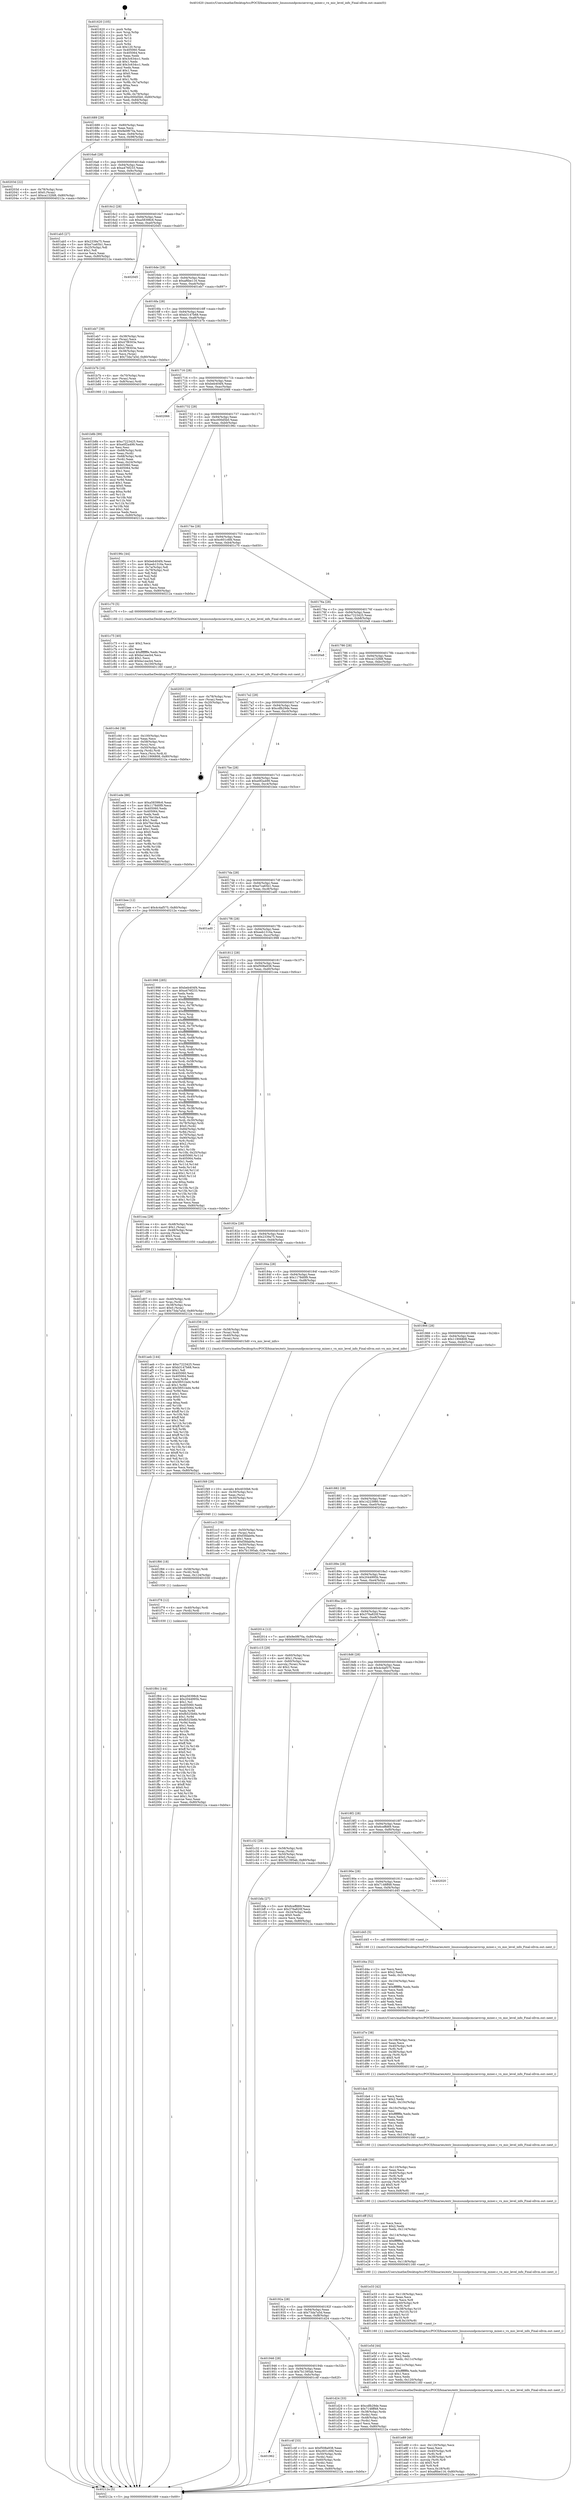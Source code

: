digraph "0x401620" {
  label = "0x401620 (/mnt/c/Users/mathe/Desktop/tcc/POCII/binaries/extr_linuxsoundpcmciavxvxp_mixer.c_vx_mic_level_info_Final-ollvm.out::main(0))"
  labelloc = "t"
  node[shape=record]

  Entry [label="",width=0.3,height=0.3,shape=circle,fillcolor=black,style=filled]
  "0x401689" [label="{
     0x401689 [29]\l
     | [instrs]\l
     &nbsp;&nbsp;0x401689 \<+3\>: mov -0x80(%rbp),%eax\l
     &nbsp;&nbsp;0x40168c \<+2\>: mov %eax,%ecx\l
     &nbsp;&nbsp;0x40168e \<+6\>: sub $0x9e0f670a,%ecx\l
     &nbsp;&nbsp;0x401694 \<+6\>: mov %eax,-0x94(%rbp)\l
     &nbsp;&nbsp;0x40169a \<+6\>: mov %ecx,-0x98(%rbp)\l
     &nbsp;&nbsp;0x4016a0 \<+6\>: je 000000000040203d \<main+0xa1d\>\l
  }"]
  "0x40203d" [label="{
     0x40203d [22]\l
     | [instrs]\l
     &nbsp;&nbsp;0x40203d \<+4\>: mov -0x78(%rbp),%rax\l
     &nbsp;&nbsp;0x402041 \<+6\>: movl $0x0,(%rax)\l
     &nbsp;&nbsp;0x402047 \<+7\>: movl $0xca132fd8,-0x80(%rbp)\l
     &nbsp;&nbsp;0x40204e \<+5\>: jmp 000000000040212a \<main+0xb0a\>\l
  }"]
  "0x4016a6" [label="{
     0x4016a6 [28]\l
     | [instrs]\l
     &nbsp;&nbsp;0x4016a6 \<+5\>: jmp 00000000004016ab \<main+0x8b\>\l
     &nbsp;&nbsp;0x4016ab \<+6\>: mov -0x94(%rbp),%eax\l
     &nbsp;&nbsp;0x4016b1 \<+5\>: sub $0xa476f233,%eax\l
     &nbsp;&nbsp;0x4016b6 \<+6\>: mov %eax,-0x9c(%rbp)\l
     &nbsp;&nbsp;0x4016bc \<+6\>: je 0000000000401ab5 \<main+0x495\>\l
  }"]
  Exit [label="",width=0.3,height=0.3,shape=circle,fillcolor=black,style=filled,peripheries=2]
  "0x401ab5" [label="{
     0x401ab5 [27]\l
     | [instrs]\l
     &nbsp;&nbsp;0x401ab5 \<+5\>: mov $0x2339a75,%eax\l
     &nbsp;&nbsp;0x401aba \<+5\>: mov $0xe7ca65b1,%ecx\l
     &nbsp;&nbsp;0x401abf \<+3\>: mov -0x25(%rbp),%dl\l
     &nbsp;&nbsp;0x401ac2 \<+3\>: test $0x1,%dl\l
     &nbsp;&nbsp;0x401ac5 \<+3\>: cmovne %ecx,%eax\l
     &nbsp;&nbsp;0x401ac8 \<+3\>: mov %eax,-0x80(%rbp)\l
     &nbsp;&nbsp;0x401acb \<+5\>: jmp 000000000040212a \<main+0xb0a\>\l
  }"]
  "0x4016c2" [label="{
     0x4016c2 [28]\l
     | [instrs]\l
     &nbsp;&nbsp;0x4016c2 \<+5\>: jmp 00000000004016c7 \<main+0xa7\>\l
     &nbsp;&nbsp;0x4016c7 \<+6\>: mov -0x94(%rbp),%eax\l
     &nbsp;&nbsp;0x4016cd \<+5\>: sub $0xa58398c6,%eax\l
     &nbsp;&nbsp;0x4016d2 \<+6\>: mov %eax,-0xa0(%rbp)\l
     &nbsp;&nbsp;0x4016d8 \<+6\>: je 00000000004020d5 \<main+0xab5\>\l
  }"]
  "0x401f84" [label="{
     0x401f84 [144]\l
     | [instrs]\l
     &nbsp;&nbsp;0x401f84 \<+5\>: mov $0xa58398c6,%eax\l
     &nbsp;&nbsp;0x401f89 \<+5\>: mov $0x2044995b,%esi\l
     &nbsp;&nbsp;0x401f8e \<+2\>: mov $0x1,%cl\l
     &nbsp;&nbsp;0x401f90 \<+7\>: mov 0x405060,%edx\l
     &nbsp;&nbsp;0x401f97 \<+8\>: mov 0x405064,%r8d\l
     &nbsp;&nbsp;0x401f9f \<+3\>: mov %edx,%r9d\l
     &nbsp;&nbsp;0x401fa2 \<+7\>: add $0xfb525b6b,%r9d\l
     &nbsp;&nbsp;0x401fa9 \<+4\>: sub $0x1,%r9d\l
     &nbsp;&nbsp;0x401fad \<+7\>: sub $0xfb525b6b,%r9d\l
     &nbsp;&nbsp;0x401fb4 \<+4\>: imul %r9d,%edx\l
     &nbsp;&nbsp;0x401fb8 \<+3\>: and $0x1,%edx\l
     &nbsp;&nbsp;0x401fbb \<+3\>: cmp $0x0,%edx\l
     &nbsp;&nbsp;0x401fbe \<+4\>: sete %r10b\l
     &nbsp;&nbsp;0x401fc2 \<+4\>: cmp $0xa,%r8d\l
     &nbsp;&nbsp;0x401fc6 \<+4\>: setl %r11b\l
     &nbsp;&nbsp;0x401fca \<+3\>: mov %r10b,%bl\l
     &nbsp;&nbsp;0x401fcd \<+3\>: xor $0xff,%bl\l
     &nbsp;&nbsp;0x401fd0 \<+3\>: mov %r11b,%r14b\l
     &nbsp;&nbsp;0x401fd3 \<+4\>: xor $0xff,%r14b\l
     &nbsp;&nbsp;0x401fd7 \<+3\>: xor $0x0,%cl\l
     &nbsp;&nbsp;0x401fda \<+3\>: mov %bl,%r15b\l
     &nbsp;&nbsp;0x401fdd \<+4\>: and $0x0,%r15b\l
     &nbsp;&nbsp;0x401fe1 \<+3\>: and %cl,%r10b\l
     &nbsp;&nbsp;0x401fe4 \<+3\>: mov %r14b,%r12b\l
     &nbsp;&nbsp;0x401fe7 \<+4\>: and $0x0,%r12b\l
     &nbsp;&nbsp;0x401feb \<+3\>: and %cl,%r11b\l
     &nbsp;&nbsp;0x401fee \<+3\>: or %r10b,%r15b\l
     &nbsp;&nbsp;0x401ff1 \<+3\>: or %r11b,%r12b\l
     &nbsp;&nbsp;0x401ff4 \<+3\>: xor %r12b,%r15b\l
     &nbsp;&nbsp;0x401ff7 \<+3\>: or %r14b,%bl\l
     &nbsp;&nbsp;0x401ffa \<+3\>: xor $0xff,%bl\l
     &nbsp;&nbsp;0x401ffd \<+3\>: or $0x0,%cl\l
     &nbsp;&nbsp;0x402000 \<+2\>: and %cl,%bl\l
     &nbsp;&nbsp;0x402002 \<+3\>: or %bl,%r15b\l
     &nbsp;&nbsp;0x402005 \<+4\>: test $0x1,%r15b\l
     &nbsp;&nbsp;0x402009 \<+3\>: cmovne %esi,%eax\l
     &nbsp;&nbsp;0x40200c \<+3\>: mov %eax,-0x80(%rbp)\l
     &nbsp;&nbsp;0x40200f \<+5\>: jmp 000000000040212a \<main+0xb0a\>\l
  }"]
  "0x4020d5" [label="{
     0x4020d5\l
  }", style=dashed]
  "0x4016de" [label="{
     0x4016de [28]\l
     | [instrs]\l
     &nbsp;&nbsp;0x4016de \<+5\>: jmp 00000000004016e3 \<main+0xc3\>\l
     &nbsp;&nbsp;0x4016e3 \<+6\>: mov -0x94(%rbp),%eax\l
     &nbsp;&nbsp;0x4016e9 \<+5\>: sub $0xaf6be116,%eax\l
     &nbsp;&nbsp;0x4016ee \<+6\>: mov %eax,-0xa4(%rbp)\l
     &nbsp;&nbsp;0x4016f4 \<+6\>: je 0000000000401eb7 \<main+0x897\>\l
  }"]
  "0x401f78" [label="{
     0x401f78 [12]\l
     | [instrs]\l
     &nbsp;&nbsp;0x401f78 \<+4\>: mov -0x40(%rbp),%rdi\l
     &nbsp;&nbsp;0x401f7c \<+3\>: mov (%rdi),%rdi\l
     &nbsp;&nbsp;0x401f7f \<+5\>: call 0000000000401030 \<free@plt\>\l
     | [calls]\l
     &nbsp;&nbsp;0x401030 \{1\} (unknown)\l
  }"]
  "0x401eb7" [label="{
     0x401eb7 [39]\l
     | [instrs]\l
     &nbsp;&nbsp;0x401eb7 \<+4\>: mov -0x38(%rbp),%rax\l
     &nbsp;&nbsp;0x401ebb \<+2\>: mov (%rax),%ecx\l
     &nbsp;&nbsp;0x401ebd \<+6\>: sub $0x47f8303e,%ecx\l
     &nbsp;&nbsp;0x401ec3 \<+3\>: add $0x1,%ecx\l
     &nbsp;&nbsp;0x401ec6 \<+6\>: add $0x47f8303e,%ecx\l
     &nbsp;&nbsp;0x401ecc \<+4\>: mov -0x38(%rbp),%rax\l
     &nbsp;&nbsp;0x401ed0 \<+2\>: mov %ecx,(%rax)\l
     &nbsp;&nbsp;0x401ed2 \<+7\>: movl $0x73da7a5d,-0x80(%rbp)\l
     &nbsp;&nbsp;0x401ed9 \<+5\>: jmp 000000000040212a \<main+0xb0a\>\l
  }"]
  "0x4016fa" [label="{
     0x4016fa [28]\l
     | [instrs]\l
     &nbsp;&nbsp;0x4016fa \<+5\>: jmp 00000000004016ff \<main+0xdf\>\l
     &nbsp;&nbsp;0x4016ff \<+6\>: mov -0x94(%rbp),%eax\l
     &nbsp;&nbsp;0x401705 \<+5\>: sub $0xb3147b68,%eax\l
     &nbsp;&nbsp;0x40170a \<+6\>: mov %eax,-0xa8(%rbp)\l
     &nbsp;&nbsp;0x401710 \<+6\>: je 0000000000401b7b \<main+0x55b\>\l
  }"]
  "0x401f66" [label="{
     0x401f66 [18]\l
     | [instrs]\l
     &nbsp;&nbsp;0x401f66 \<+4\>: mov -0x58(%rbp),%rdi\l
     &nbsp;&nbsp;0x401f6a \<+3\>: mov (%rdi),%rdi\l
     &nbsp;&nbsp;0x401f6d \<+6\>: mov %eax,-0x124(%rbp)\l
     &nbsp;&nbsp;0x401f73 \<+5\>: call 0000000000401030 \<free@plt\>\l
     | [calls]\l
     &nbsp;&nbsp;0x401030 \{1\} (unknown)\l
  }"]
  "0x401b7b" [label="{
     0x401b7b [16]\l
     | [instrs]\l
     &nbsp;&nbsp;0x401b7b \<+4\>: mov -0x70(%rbp),%rax\l
     &nbsp;&nbsp;0x401b7f \<+3\>: mov (%rax),%rax\l
     &nbsp;&nbsp;0x401b82 \<+4\>: mov 0x8(%rax),%rdi\l
     &nbsp;&nbsp;0x401b86 \<+5\>: call 0000000000401060 \<atoi@plt\>\l
     | [calls]\l
     &nbsp;&nbsp;0x401060 \{1\} (unknown)\l
  }"]
  "0x401716" [label="{
     0x401716 [28]\l
     | [instrs]\l
     &nbsp;&nbsp;0x401716 \<+5\>: jmp 000000000040171b \<main+0xfb\>\l
     &nbsp;&nbsp;0x40171b \<+6\>: mov -0x94(%rbp),%eax\l
     &nbsp;&nbsp;0x401721 \<+5\>: sub $0xbeb404f4,%eax\l
     &nbsp;&nbsp;0x401726 \<+6\>: mov %eax,-0xac(%rbp)\l
     &nbsp;&nbsp;0x40172c \<+6\>: je 0000000000402066 \<main+0xa46\>\l
  }"]
  "0x401f49" [label="{
     0x401f49 [29]\l
     | [instrs]\l
     &nbsp;&nbsp;0x401f49 \<+10\>: movabs $0x4030b6,%rdi\l
     &nbsp;&nbsp;0x401f53 \<+4\>: mov -0x30(%rbp),%rsi\l
     &nbsp;&nbsp;0x401f57 \<+2\>: mov %eax,(%rsi)\l
     &nbsp;&nbsp;0x401f59 \<+4\>: mov -0x30(%rbp),%rsi\l
     &nbsp;&nbsp;0x401f5d \<+2\>: mov (%rsi),%esi\l
     &nbsp;&nbsp;0x401f5f \<+2\>: mov $0x0,%al\l
     &nbsp;&nbsp;0x401f61 \<+5\>: call 0000000000401040 \<printf@plt\>\l
     | [calls]\l
     &nbsp;&nbsp;0x401040 \{1\} (unknown)\l
  }"]
  "0x402066" [label="{
     0x402066\l
  }", style=dashed]
  "0x401732" [label="{
     0x401732 [28]\l
     | [instrs]\l
     &nbsp;&nbsp;0x401732 \<+5\>: jmp 0000000000401737 \<main+0x117\>\l
     &nbsp;&nbsp;0x401737 \<+6\>: mov -0x94(%rbp),%eax\l
     &nbsp;&nbsp;0x40173d \<+5\>: sub $0xc000d5b0,%eax\l
     &nbsp;&nbsp;0x401742 \<+6\>: mov %eax,-0xb0(%rbp)\l
     &nbsp;&nbsp;0x401748 \<+6\>: je 000000000040196c \<main+0x34c\>\l
  }"]
  "0x401e89" [label="{
     0x401e89 [46]\l
     | [instrs]\l
     &nbsp;&nbsp;0x401e89 \<+6\>: mov -0x120(%rbp),%ecx\l
     &nbsp;&nbsp;0x401e8f \<+3\>: imul %eax,%ecx\l
     &nbsp;&nbsp;0x401e92 \<+4\>: mov -0x40(%rbp),%r8\l
     &nbsp;&nbsp;0x401e96 \<+3\>: mov (%r8),%r8\l
     &nbsp;&nbsp;0x401e99 \<+4\>: mov -0x38(%rbp),%r9\l
     &nbsp;&nbsp;0x401e9d \<+3\>: movslq (%r9),%r9\l
     &nbsp;&nbsp;0x401ea0 \<+4\>: shl $0x5,%r9\l
     &nbsp;&nbsp;0x401ea4 \<+3\>: add %r9,%r8\l
     &nbsp;&nbsp;0x401ea7 \<+4\>: mov %ecx,0x18(%r8)\l
     &nbsp;&nbsp;0x401eab \<+7\>: movl $0xaf6be116,-0x80(%rbp)\l
     &nbsp;&nbsp;0x401eb2 \<+5\>: jmp 000000000040212a \<main+0xb0a\>\l
  }"]
  "0x40196c" [label="{
     0x40196c [44]\l
     | [instrs]\l
     &nbsp;&nbsp;0x40196c \<+5\>: mov $0xbeb404f4,%eax\l
     &nbsp;&nbsp;0x401971 \<+5\>: mov $0xeeb1316a,%ecx\l
     &nbsp;&nbsp;0x401976 \<+3\>: mov -0x7a(%rbp),%dl\l
     &nbsp;&nbsp;0x401979 \<+4\>: mov -0x79(%rbp),%sil\l
     &nbsp;&nbsp;0x40197d \<+3\>: mov %dl,%dil\l
     &nbsp;&nbsp;0x401980 \<+3\>: and %sil,%dil\l
     &nbsp;&nbsp;0x401983 \<+3\>: xor %sil,%dl\l
     &nbsp;&nbsp;0x401986 \<+3\>: or %dl,%dil\l
     &nbsp;&nbsp;0x401989 \<+4\>: test $0x1,%dil\l
     &nbsp;&nbsp;0x40198d \<+3\>: cmovne %ecx,%eax\l
     &nbsp;&nbsp;0x401990 \<+3\>: mov %eax,-0x80(%rbp)\l
     &nbsp;&nbsp;0x401993 \<+5\>: jmp 000000000040212a \<main+0xb0a\>\l
  }"]
  "0x40174e" [label="{
     0x40174e [28]\l
     | [instrs]\l
     &nbsp;&nbsp;0x40174e \<+5\>: jmp 0000000000401753 \<main+0x133\>\l
     &nbsp;&nbsp;0x401753 \<+6\>: mov -0x94(%rbp),%eax\l
     &nbsp;&nbsp;0x401759 \<+5\>: sub $0xc601c6fd,%eax\l
     &nbsp;&nbsp;0x40175e \<+6\>: mov %eax,-0xb4(%rbp)\l
     &nbsp;&nbsp;0x401764 \<+6\>: je 0000000000401c70 \<main+0x650\>\l
  }"]
  "0x40212a" [label="{
     0x40212a [5]\l
     | [instrs]\l
     &nbsp;&nbsp;0x40212a \<+5\>: jmp 0000000000401689 \<main+0x69\>\l
  }"]
  "0x401620" [label="{
     0x401620 [105]\l
     | [instrs]\l
     &nbsp;&nbsp;0x401620 \<+1\>: push %rbp\l
     &nbsp;&nbsp;0x401621 \<+3\>: mov %rsp,%rbp\l
     &nbsp;&nbsp;0x401624 \<+2\>: push %r15\l
     &nbsp;&nbsp;0x401626 \<+2\>: push %r14\l
     &nbsp;&nbsp;0x401628 \<+2\>: push %r12\l
     &nbsp;&nbsp;0x40162a \<+1\>: push %rbx\l
     &nbsp;&nbsp;0x40162b \<+7\>: sub $0x120,%rsp\l
     &nbsp;&nbsp;0x401632 \<+7\>: mov 0x405060,%eax\l
     &nbsp;&nbsp;0x401639 \<+7\>: mov 0x405064,%ecx\l
     &nbsp;&nbsp;0x401640 \<+2\>: mov %eax,%edx\l
     &nbsp;&nbsp;0x401642 \<+6\>: sub $0x3c634cc1,%edx\l
     &nbsp;&nbsp;0x401648 \<+3\>: sub $0x1,%edx\l
     &nbsp;&nbsp;0x40164b \<+6\>: add $0x3c634cc1,%edx\l
     &nbsp;&nbsp;0x401651 \<+3\>: imul %edx,%eax\l
     &nbsp;&nbsp;0x401654 \<+3\>: and $0x1,%eax\l
     &nbsp;&nbsp;0x401657 \<+3\>: cmp $0x0,%eax\l
     &nbsp;&nbsp;0x40165a \<+4\>: sete %r8b\l
     &nbsp;&nbsp;0x40165e \<+4\>: and $0x1,%r8b\l
     &nbsp;&nbsp;0x401662 \<+4\>: mov %r8b,-0x7a(%rbp)\l
     &nbsp;&nbsp;0x401666 \<+3\>: cmp $0xa,%ecx\l
     &nbsp;&nbsp;0x401669 \<+4\>: setl %r8b\l
     &nbsp;&nbsp;0x40166d \<+4\>: and $0x1,%r8b\l
     &nbsp;&nbsp;0x401671 \<+4\>: mov %r8b,-0x79(%rbp)\l
     &nbsp;&nbsp;0x401675 \<+7\>: movl $0xc000d5b0,-0x80(%rbp)\l
     &nbsp;&nbsp;0x40167c \<+6\>: mov %edi,-0x84(%rbp)\l
     &nbsp;&nbsp;0x401682 \<+7\>: mov %rsi,-0x90(%rbp)\l
  }"]
  "0x401e5d" [label="{
     0x401e5d [44]\l
     | [instrs]\l
     &nbsp;&nbsp;0x401e5d \<+2\>: xor %ecx,%ecx\l
     &nbsp;&nbsp;0x401e5f \<+5\>: mov $0x2,%edx\l
     &nbsp;&nbsp;0x401e64 \<+6\>: mov %edx,-0x11c(%rbp)\l
     &nbsp;&nbsp;0x401e6a \<+1\>: cltd\l
     &nbsp;&nbsp;0x401e6b \<+6\>: mov -0x11c(%rbp),%esi\l
     &nbsp;&nbsp;0x401e71 \<+2\>: idiv %esi\l
     &nbsp;&nbsp;0x401e73 \<+6\>: imul $0xfffffffe,%edx,%edx\l
     &nbsp;&nbsp;0x401e79 \<+3\>: sub $0x1,%ecx\l
     &nbsp;&nbsp;0x401e7c \<+2\>: sub %ecx,%edx\l
     &nbsp;&nbsp;0x401e7e \<+6\>: mov %edx,-0x120(%rbp)\l
     &nbsp;&nbsp;0x401e84 \<+5\>: call 0000000000401160 \<next_i\>\l
     | [calls]\l
     &nbsp;&nbsp;0x401160 \{1\} (/mnt/c/Users/mathe/Desktop/tcc/POCII/binaries/extr_linuxsoundpcmciavxvxp_mixer.c_vx_mic_level_info_Final-ollvm.out::next_i)\l
  }"]
  "0x401c70" [label="{
     0x401c70 [5]\l
     | [instrs]\l
     &nbsp;&nbsp;0x401c70 \<+5\>: call 0000000000401160 \<next_i\>\l
     | [calls]\l
     &nbsp;&nbsp;0x401160 \{1\} (/mnt/c/Users/mathe/Desktop/tcc/POCII/binaries/extr_linuxsoundpcmciavxvxp_mixer.c_vx_mic_level_info_Final-ollvm.out::next_i)\l
  }"]
  "0x40176a" [label="{
     0x40176a [28]\l
     | [instrs]\l
     &nbsp;&nbsp;0x40176a \<+5\>: jmp 000000000040176f \<main+0x14f\>\l
     &nbsp;&nbsp;0x40176f \<+6\>: mov -0x94(%rbp),%eax\l
     &nbsp;&nbsp;0x401775 \<+5\>: sub $0xc7223425,%eax\l
     &nbsp;&nbsp;0x40177a \<+6\>: mov %eax,-0xb8(%rbp)\l
     &nbsp;&nbsp;0x401780 \<+6\>: je 00000000004020a8 \<main+0xa88\>\l
  }"]
  "0x401e33" [label="{
     0x401e33 [42]\l
     | [instrs]\l
     &nbsp;&nbsp;0x401e33 \<+6\>: mov -0x118(%rbp),%ecx\l
     &nbsp;&nbsp;0x401e39 \<+3\>: imul %eax,%ecx\l
     &nbsp;&nbsp;0x401e3c \<+3\>: movslq %ecx,%r8\l
     &nbsp;&nbsp;0x401e3f \<+4\>: mov -0x40(%rbp),%r9\l
     &nbsp;&nbsp;0x401e43 \<+3\>: mov (%r9),%r9\l
     &nbsp;&nbsp;0x401e46 \<+4\>: mov -0x38(%rbp),%r10\l
     &nbsp;&nbsp;0x401e4a \<+3\>: movslq (%r10),%r10\l
     &nbsp;&nbsp;0x401e4d \<+4\>: shl $0x5,%r10\l
     &nbsp;&nbsp;0x401e51 \<+3\>: add %r10,%r9\l
     &nbsp;&nbsp;0x401e54 \<+4\>: mov %r8,0x10(%r9)\l
     &nbsp;&nbsp;0x401e58 \<+5\>: call 0000000000401160 \<next_i\>\l
     | [calls]\l
     &nbsp;&nbsp;0x401160 \{1\} (/mnt/c/Users/mathe/Desktop/tcc/POCII/binaries/extr_linuxsoundpcmciavxvxp_mixer.c_vx_mic_level_info_Final-ollvm.out::next_i)\l
  }"]
  "0x4020a8" [label="{
     0x4020a8\l
  }", style=dashed]
  "0x401786" [label="{
     0x401786 [28]\l
     | [instrs]\l
     &nbsp;&nbsp;0x401786 \<+5\>: jmp 000000000040178b \<main+0x16b\>\l
     &nbsp;&nbsp;0x40178b \<+6\>: mov -0x94(%rbp),%eax\l
     &nbsp;&nbsp;0x401791 \<+5\>: sub $0xca132fd8,%eax\l
     &nbsp;&nbsp;0x401796 \<+6\>: mov %eax,-0xbc(%rbp)\l
     &nbsp;&nbsp;0x40179c \<+6\>: je 0000000000402053 \<main+0xa33\>\l
  }"]
  "0x401dff" [label="{
     0x401dff [52]\l
     | [instrs]\l
     &nbsp;&nbsp;0x401dff \<+2\>: xor %ecx,%ecx\l
     &nbsp;&nbsp;0x401e01 \<+5\>: mov $0x2,%edx\l
     &nbsp;&nbsp;0x401e06 \<+6\>: mov %edx,-0x114(%rbp)\l
     &nbsp;&nbsp;0x401e0c \<+1\>: cltd\l
     &nbsp;&nbsp;0x401e0d \<+6\>: mov -0x114(%rbp),%esi\l
     &nbsp;&nbsp;0x401e13 \<+2\>: idiv %esi\l
     &nbsp;&nbsp;0x401e15 \<+6\>: imul $0xfffffffe,%edx,%edx\l
     &nbsp;&nbsp;0x401e1b \<+2\>: mov %ecx,%edi\l
     &nbsp;&nbsp;0x401e1d \<+2\>: sub %edx,%edi\l
     &nbsp;&nbsp;0x401e1f \<+2\>: mov %ecx,%edx\l
     &nbsp;&nbsp;0x401e21 \<+3\>: sub $0x1,%edx\l
     &nbsp;&nbsp;0x401e24 \<+2\>: add %edx,%edi\l
     &nbsp;&nbsp;0x401e26 \<+2\>: sub %edi,%ecx\l
     &nbsp;&nbsp;0x401e28 \<+6\>: mov %ecx,-0x118(%rbp)\l
     &nbsp;&nbsp;0x401e2e \<+5\>: call 0000000000401160 \<next_i\>\l
     | [calls]\l
     &nbsp;&nbsp;0x401160 \{1\} (/mnt/c/Users/mathe/Desktop/tcc/POCII/binaries/extr_linuxsoundpcmciavxvxp_mixer.c_vx_mic_level_info_Final-ollvm.out::next_i)\l
  }"]
  "0x402053" [label="{
     0x402053 [19]\l
     | [instrs]\l
     &nbsp;&nbsp;0x402053 \<+4\>: mov -0x78(%rbp),%rax\l
     &nbsp;&nbsp;0x402057 \<+2\>: mov (%rax),%eax\l
     &nbsp;&nbsp;0x402059 \<+4\>: lea -0x20(%rbp),%rsp\l
     &nbsp;&nbsp;0x40205d \<+1\>: pop %rbx\l
     &nbsp;&nbsp;0x40205e \<+2\>: pop %r12\l
     &nbsp;&nbsp;0x402060 \<+2\>: pop %r14\l
     &nbsp;&nbsp;0x402062 \<+2\>: pop %r15\l
     &nbsp;&nbsp;0x402064 \<+1\>: pop %rbp\l
     &nbsp;&nbsp;0x402065 \<+1\>: ret\l
  }"]
  "0x4017a2" [label="{
     0x4017a2 [28]\l
     | [instrs]\l
     &nbsp;&nbsp;0x4017a2 \<+5\>: jmp 00000000004017a7 \<main+0x187\>\l
     &nbsp;&nbsp;0x4017a7 \<+6\>: mov -0x94(%rbp),%eax\l
     &nbsp;&nbsp;0x4017ad \<+5\>: sub $0xcdfb29de,%eax\l
     &nbsp;&nbsp;0x4017b2 \<+6\>: mov %eax,-0xc0(%rbp)\l
     &nbsp;&nbsp;0x4017b8 \<+6\>: je 0000000000401ede \<main+0x8be\>\l
  }"]
  "0x401dd8" [label="{
     0x401dd8 [39]\l
     | [instrs]\l
     &nbsp;&nbsp;0x401dd8 \<+6\>: mov -0x110(%rbp),%ecx\l
     &nbsp;&nbsp;0x401dde \<+3\>: imul %eax,%ecx\l
     &nbsp;&nbsp;0x401de1 \<+4\>: mov -0x40(%rbp),%r8\l
     &nbsp;&nbsp;0x401de5 \<+3\>: mov (%r8),%r8\l
     &nbsp;&nbsp;0x401de8 \<+4\>: mov -0x38(%rbp),%r9\l
     &nbsp;&nbsp;0x401dec \<+3\>: movslq (%r9),%r9\l
     &nbsp;&nbsp;0x401def \<+4\>: shl $0x5,%r9\l
     &nbsp;&nbsp;0x401df3 \<+3\>: add %r9,%r8\l
     &nbsp;&nbsp;0x401df6 \<+4\>: mov %ecx,0x8(%r8)\l
     &nbsp;&nbsp;0x401dfa \<+5\>: call 0000000000401160 \<next_i\>\l
     | [calls]\l
     &nbsp;&nbsp;0x401160 \{1\} (/mnt/c/Users/mathe/Desktop/tcc/POCII/binaries/extr_linuxsoundpcmciavxvxp_mixer.c_vx_mic_level_info_Final-ollvm.out::next_i)\l
  }"]
  "0x401ede" [label="{
     0x401ede [88]\l
     | [instrs]\l
     &nbsp;&nbsp;0x401ede \<+5\>: mov $0xa58398c6,%eax\l
     &nbsp;&nbsp;0x401ee3 \<+5\>: mov $0x1178d0f9,%ecx\l
     &nbsp;&nbsp;0x401ee8 \<+7\>: mov 0x405060,%edx\l
     &nbsp;&nbsp;0x401eef \<+7\>: mov 0x405064,%esi\l
     &nbsp;&nbsp;0x401ef6 \<+2\>: mov %edx,%edi\l
     &nbsp;&nbsp;0x401ef8 \<+6\>: add $0x76e18a4,%edi\l
     &nbsp;&nbsp;0x401efe \<+3\>: sub $0x1,%edi\l
     &nbsp;&nbsp;0x401f01 \<+6\>: sub $0x76e18a4,%edi\l
     &nbsp;&nbsp;0x401f07 \<+3\>: imul %edi,%edx\l
     &nbsp;&nbsp;0x401f0a \<+3\>: and $0x1,%edx\l
     &nbsp;&nbsp;0x401f0d \<+3\>: cmp $0x0,%edx\l
     &nbsp;&nbsp;0x401f10 \<+4\>: sete %r8b\l
     &nbsp;&nbsp;0x401f14 \<+3\>: cmp $0xa,%esi\l
     &nbsp;&nbsp;0x401f17 \<+4\>: setl %r9b\l
     &nbsp;&nbsp;0x401f1b \<+3\>: mov %r8b,%r10b\l
     &nbsp;&nbsp;0x401f1e \<+3\>: and %r9b,%r10b\l
     &nbsp;&nbsp;0x401f21 \<+3\>: xor %r9b,%r8b\l
     &nbsp;&nbsp;0x401f24 \<+3\>: or %r8b,%r10b\l
     &nbsp;&nbsp;0x401f27 \<+4\>: test $0x1,%r10b\l
     &nbsp;&nbsp;0x401f2b \<+3\>: cmovne %ecx,%eax\l
     &nbsp;&nbsp;0x401f2e \<+3\>: mov %eax,-0x80(%rbp)\l
     &nbsp;&nbsp;0x401f31 \<+5\>: jmp 000000000040212a \<main+0xb0a\>\l
  }"]
  "0x4017be" [label="{
     0x4017be [28]\l
     | [instrs]\l
     &nbsp;&nbsp;0x4017be \<+5\>: jmp 00000000004017c3 \<main+0x1a3\>\l
     &nbsp;&nbsp;0x4017c3 \<+6\>: mov -0x94(%rbp),%eax\l
     &nbsp;&nbsp;0x4017c9 \<+5\>: sub $0xe0f2a499,%eax\l
     &nbsp;&nbsp;0x4017ce \<+6\>: mov %eax,-0xc4(%rbp)\l
     &nbsp;&nbsp;0x4017d4 \<+6\>: je 0000000000401bee \<main+0x5ce\>\l
  }"]
  "0x401da4" [label="{
     0x401da4 [52]\l
     | [instrs]\l
     &nbsp;&nbsp;0x401da4 \<+2\>: xor %ecx,%ecx\l
     &nbsp;&nbsp;0x401da6 \<+5\>: mov $0x2,%edx\l
     &nbsp;&nbsp;0x401dab \<+6\>: mov %edx,-0x10c(%rbp)\l
     &nbsp;&nbsp;0x401db1 \<+1\>: cltd\l
     &nbsp;&nbsp;0x401db2 \<+6\>: mov -0x10c(%rbp),%esi\l
     &nbsp;&nbsp;0x401db8 \<+2\>: idiv %esi\l
     &nbsp;&nbsp;0x401dba \<+6\>: imul $0xfffffffe,%edx,%edx\l
     &nbsp;&nbsp;0x401dc0 \<+2\>: mov %ecx,%edi\l
     &nbsp;&nbsp;0x401dc2 \<+2\>: sub %edx,%edi\l
     &nbsp;&nbsp;0x401dc4 \<+2\>: mov %ecx,%edx\l
     &nbsp;&nbsp;0x401dc6 \<+3\>: sub $0x1,%edx\l
     &nbsp;&nbsp;0x401dc9 \<+2\>: add %edx,%edi\l
     &nbsp;&nbsp;0x401dcb \<+2\>: sub %edi,%ecx\l
     &nbsp;&nbsp;0x401dcd \<+6\>: mov %ecx,-0x110(%rbp)\l
     &nbsp;&nbsp;0x401dd3 \<+5\>: call 0000000000401160 \<next_i\>\l
     | [calls]\l
     &nbsp;&nbsp;0x401160 \{1\} (/mnt/c/Users/mathe/Desktop/tcc/POCII/binaries/extr_linuxsoundpcmciavxvxp_mixer.c_vx_mic_level_info_Final-ollvm.out::next_i)\l
  }"]
  "0x401bee" [label="{
     0x401bee [12]\l
     | [instrs]\l
     &nbsp;&nbsp;0x401bee \<+7\>: movl $0x4c4af575,-0x80(%rbp)\l
     &nbsp;&nbsp;0x401bf5 \<+5\>: jmp 000000000040212a \<main+0xb0a\>\l
  }"]
  "0x4017da" [label="{
     0x4017da [28]\l
     | [instrs]\l
     &nbsp;&nbsp;0x4017da \<+5\>: jmp 00000000004017df \<main+0x1bf\>\l
     &nbsp;&nbsp;0x4017df \<+6\>: mov -0x94(%rbp),%eax\l
     &nbsp;&nbsp;0x4017e5 \<+5\>: sub $0xe7ca65b1,%eax\l
     &nbsp;&nbsp;0x4017ea \<+6\>: mov %eax,-0xc8(%rbp)\l
     &nbsp;&nbsp;0x4017f0 \<+6\>: je 0000000000401ad0 \<main+0x4b0\>\l
  }"]
  "0x401d7e" [label="{
     0x401d7e [38]\l
     | [instrs]\l
     &nbsp;&nbsp;0x401d7e \<+6\>: mov -0x108(%rbp),%ecx\l
     &nbsp;&nbsp;0x401d84 \<+3\>: imul %eax,%ecx\l
     &nbsp;&nbsp;0x401d87 \<+4\>: mov -0x40(%rbp),%r8\l
     &nbsp;&nbsp;0x401d8b \<+3\>: mov (%r8),%r8\l
     &nbsp;&nbsp;0x401d8e \<+4\>: mov -0x38(%rbp),%r9\l
     &nbsp;&nbsp;0x401d92 \<+3\>: movslq (%r9),%r9\l
     &nbsp;&nbsp;0x401d95 \<+4\>: shl $0x5,%r9\l
     &nbsp;&nbsp;0x401d99 \<+3\>: add %r9,%r8\l
     &nbsp;&nbsp;0x401d9c \<+3\>: mov %ecx,(%r8)\l
     &nbsp;&nbsp;0x401d9f \<+5\>: call 0000000000401160 \<next_i\>\l
     | [calls]\l
     &nbsp;&nbsp;0x401160 \{1\} (/mnt/c/Users/mathe/Desktop/tcc/POCII/binaries/extr_linuxsoundpcmciavxvxp_mixer.c_vx_mic_level_info_Final-ollvm.out::next_i)\l
  }"]
  "0x401ad0" [label="{
     0x401ad0\l
  }", style=dashed]
  "0x4017f6" [label="{
     0x4017f6 [28]\l
     | [instrs]\l
     &nbsp;&nbsp;0x4017f6 \<+5\>: jmp 00000000004017fb \<main+0x1db\>\l
     &nbsp;&nbsp;0x4017fb \<+6\>: mov -0x94(%rbp),%eax\l
     &nbsp;&nbsp;0x401801 \<+5\>: sub $0xeeb1316a,%eax\l
     &nbsp;&nbsp;0x401806 \<+6\>: mov %eax,-0xcc(%rbp)\l
     &nbsp;&nbsp;0x40180c \<+6\>: je 0000000000401998 \<main+0x378\>\l
  }"]
  "0x401d4a" [label="{
     0x401d4a [52]\l
     | [instrs]\l
     &nbsp;&nbsp;0x401d4a \<+2\>: xor %ecx,%ecx\l
     &nbsp;&nbsp;0x401d4c \<+5\>: mov $0x2,%edx\l
     &nbsp;&nbsp;0x401d51 \<+6\>: mov %edx,-0x104(%rbp)\l
     &nbsp;&nbsp;0x401d57 \<+1\>: cltd\l
     &nbsp;&nbsp;0x401d58 \<+6\>: mov -0x104(%rbp),%esi\l
     &nbsp;&nbsp;0x401d5e \<+2\>: idiv %esi\l
     &nbsp;&nbsp;0x401d60 \<+6\>: imul $0xfffffffe,%edx,%edx\l
     &nbsp;&nbsp;0x401d66 \<+2\>: mov %ecx,%edi\l
     &nbsp;&nbsp;0x401d68 \<+2\>: sub %edx,%edi\l
     &nbsp;&nbsp;0x401d6a \<+2\>: mov %ecx,%edx\l
     &nbsp;&nbsp;0x401d6c \<+3\>: sub $0x1,%edx\l
     &nbsp;&nbsp;0x401d6f \<+2\>: add %edx,%edi\l
     &nbsp;&nbsp;0x401d71 \<+2\>: sub %edi,%ecx\l
     &nbsp;&nbsp;0x401d73 \<+6\>: mov %ecx,-0x108(%rbp)\l
     &nbsp;&nbsp;0x401d79 \<+5\>: call 0000000000401160 \<next_i\>\l
     | [calls]\l
     &nbsp;&nbsp;0x401160 \{1\} (/mnt/c/Users/mathe/Desktop/tcc/POCII/binaries/extr_linuxsoundpcmciavxvxp_mixer.c_vx_mic_level_info_Final-ollvm.out::next_i)\l
  }"]
  "0x401998" [label="{
     0x401998 [285]\l
     | [instrs]\l
     &nbsp;&nbsp;0x401998 \<+5\>: mov $0xbeb404f4,%eax\l
     &nbsp;&nbsp;0x40199d \<+5\>: mov $0xa476f233,%ecx\l
     &nbsp;&nbsp;0x4019a2 \<+2\>: xor %edx,%edx\l
     &nbsp;&nbsp;0x4019a4 \<+3\>: mov %rsp,%rsi\l
     &nbsp;&nbsp;0x4019a7 \<+4\>: add $0xfffffffffffffff0,%rsi\l
     &nbsp;&nbsp;0x4019ab \<+3\>: mov %rsi,%rsp\l
     &nbsp;&nbsp;0x4019ae \<+4\>: mov %rsi,-0x78(%rbp)\l
     &nbsp;&nbsp;0x4019b2 \<+3\>: mov %rsp,%rsi\l
     &nbsp;&nbsp;0x4019b5 \<+4\>: add $0xfffffffffffffff0,%rsi\l
     &nbsp;&nbsp;0x4019b9 \<+3\>: mov %rsi,%rsp\l
     &nbsp;&nbsp;0x4019bc \<+3\>: mov %rsp,%rdi\l
     &nbsp;&nbsp;0x4019bf \<+4\>: add $0xfffffffffffffff0,%rdi\l
     &nbsp;&nbsp;0x4019c3 \<+3\>: mov %rdi,%rsp\l
     &nbsp;&nbsp;0x4019c6 \<+4\>: mov %rdi,-0x70(%rbp)\l
     &nbsp;&nbsp;0x4019ca \<+3\>: mov %rsp,%rdi\l
     &nbsp;&nbsp;0x4019cd \<+4\>: add $0xfffffffffffffff0,%rdi\l
     &nbsp;&nbsp;0x4019d1 \<+3\>: mov %rdi,%rsp\l
     &nbsp;&nbsp;0x4019d4 \<+4\>: mov %rdi,-0x68(%rbp)\l
     &nbsp;&nbsp;0x4019d8 \<+3\>: mov %rsp,%rdi\l
     &nbsp;&nbsp;0x4019db \<+4\>: add $0xfffffffffffffff0,%rdi\l
     &nbsp;&nbsp;0x4019df \<+3\>: mov %rdi,%rsp\l
     &nbsp;&nbsp;0x4019e2 \<+4\>: mov %rdi,-0x60(%rbp)\l
     &nbsp;&nbsp;0x4019e6 \<+3\>: mov %rsp,%rdi\l
     &nbsp;&nbsp;0x4019e9 \<+4\>: add $0xfffffffffffffff0,%rdi\l
     &nbsp;&nbsp;0x4019ed \<+3\>: mov %rdi,%rsp\l
     &nbsp;&nbsp;0x4019f0 \<+4\>: mov %rdi,-0x58(%rbp)\l
     &nbsp;&nbsp;0x4019f4 \<+3\>: mov %rsp,%rdi\l
     &nbsp;&nbsp;0x4019f7 \<+4\>: add $0xfffffffffffffff0,%rdi\l
     &nbsp;&nbsp;0x4019fb \<+3\>: mov %rdi,%rsp\l
     &nbsp;&nbsp;0x4019fe \<+4\>: mov %rdi,-0x50(%rbp)\l
     &nbsp;&nbsp;0x401a02 \<+3\>: mov %rsp,%rdi\l
     &nbsp;&nbsp;0x401a05 \<+4\>: add $0xfffffffffffffff0,%rdi\l
     &nbsp;&nbsp;0x401a09 \<+3\>: mov %rdi,%rsp\l
     &nbsp;&nbsp;0x401a0c \<+4\>: mov %rdi,-0x48(%rbp)\l
     &nbsp;&nbsp;0x401a10 \<+3\>: mov %rsp,%rdi\l
     &nbsp;&nbsp;0x401a13 \<+4\>: add $0xfffffffffffffff0,%rdi\l
     &nbsp;&nbsp;0x401a17 \<+3\>: mov %rdi,%rsp\l
     &nbsp;&nbsp;0x401a1a \<+4\>: mov %rdi,-0x40(%rbp)\l
     &nbsp;&nbsp;0x401a1e \<+3\>: mov %rsp,%rdi\l
     &nbsp;&nbsp;0x401a21 \<+4\>: add $0xfffffffffffffff0,%rdi\l
     &nbsp;&nbsp;0x401a25 \<+3\>: mov %rdi,%rsp\l
     &nbsp;&nbsp;0x401a28 \<+4\>: mov %rdi,-0x38(%rbp)\l
     &nbsp;&nbsp;0x401a2c \<+3\>: mov %rsp,%rdi\l
     &nbsp;&nbsp;0x401a2f \<+4\>: add $0xfffffffffffffff0,%rdi\l
     &nbsp;&nbsp;0x401a33 \<+3\>: mov %rdi,%rsp\l
     &nbsp;&nbsp;0x401a36 \<+4\>: mov %rdi,-0x30(%rbp)\l
     &nbsp;&nbsp;0x401a3a \<+4\>: mov -0x78(%rbp),%rdi\l
     &nbsp;&nbsp;0x401a3e \<+6\>: movl $0x0,(%rdi)\l
     &nbsp;&nbsp;0x401a44 \<+7\>: mov -0x84(%rbp),%r8d\l
     &nbsp;&nbsp;0x401a4b \<+3\>: mov %r8d,(%rsi)\l
     &nbsp;&nbsp;0x401a4e \<+4\>: mov -0x70(%rbp),%rdi\l
     &nbsp;&nbsp;0x401a52 \<+7\>: mov -0x90(%rbp),%r9\l
     &nbsp;&nbsp;0x401a59 \<+3\>: mov %r9,(%rdi)\l
     &nbsp;&nbsp;0x401a5c \<+3\>: cmpl $0x2,(%rsi)\l
     &nbsp;&nbsp;0x401a5f \<+4\>: setne %r10b\l
     &nbsp;&nbsp;0x401a63 \<+4\>: and $0x1,%r10b\l
     &nbsp;&nbsp;0x401a67 \<+4\>: mov %r10b,-0x25(%rbp)\l
     &nbsp;&nbsp;0x401a6b \<+8\>: mov 0x405060,%r11d\l
     &nbsp;&nbsp;0x401a73 \<+7\>: mov 0x405064,%ebx\l
     &nbsp;&nbsp;0x401a7a \<+3\>: sub $0x1,%edx\l
     &nbsp;&nbsp;0x401a7d \<+3\>: mov %r11d,%r14d\l
     &nbsp;&nbsp;0x401a80 \<+3\>: add %edx,%r14d\l
     &nbsp;&nbsp;0x401a83 \<+4\>: imul %r14d,%r11d\l
     &nbsp;&nbsp;0x401a87 \<+4\>: and $0x1,%r11d\l
     &nbsp;&nbsp;0x401a8b \<+4\>: cmp $0x0,%r11d\l
     &nbsp;&nbsp;0x401a8f \<+4\>: sete %r10b\l
     &nbsp;&nbsp;0x401a93 \<+3\>: cmp $0xa,%ebx\l
     &nbsp;&nbsp;0x401a96 \<+4\>: setl %r15b\l
     &nbsp;&nbsp;0x401a9a \<+3\>: mov %r10b,%r12b\l
     &nbsp;&nbsp;0x401a9d \<+3\>: and %r15b,%r12b\l
     &nbsp;&nbsp;0x401aa0 \<+3\>: xor %r15b,%r10b\l
     &nbsp;&nbsp;0x401aa3 \<+3\>: or %r10b,%r12b\l
     &nbsp;&nbsp;0x401aa6 \<+4\>: test $0x1,%r12b\l
     &nbsp;&nbsp;0x401aaa \<+3\>: cmovne %ecx,%eax\l
     &nbsp;&nbsp;0x401aad \<+3\>: mov %eax,-0x80(%rbp)\l
     &nbsp;&nbsp;0x401ab0 \<+5\>: jmp 000000000040212a \<main+0xb0a\>\l
  }"]
  "0x401812" [label="{
     0x401812 [28]\l
     | [instrs]\l
     &nbsp;&nbsp;0x401812 \<+5\>: jmp 0000000000401817 \<main+0x1f7\>\l
     &nbsp;&nbsp;0x401817 \<+6\>: mov -0x94(%rbp),%eax\l
     &nbsp;&nbsp;0x40181d \<+5\>: sub $0xf508a938,%eax\l
     &nbsp;&nbsp;0x401822 \<+6\>: mov %eax,-0xd0(%rbp)\l
     &nbsp;&nbsp;0x401828 \<+6\>: je 0000000000401cea \<main+0x6ca\>\l
  }"]
  "0x401d07" [label="{
     0x401d07 [29]\l
     | [instrs]\l
     &nbsp;&nbsp;0x401d07 \<+4\>: mov -0x40(%rbp),%rdi\l
     &nbsp;&nbsp;0x401d0b \<+3\>: mov %rax,(%rdi)\l
     &nbsp;&nbsp;0x401d0e \<+4\>: mov -0x38(%rbp),%rax\l
     &nbsp;&nbsp;0x401d12 \<+6\>: movl $0x0,(%rax)\l
     &nbsp;&nbsp;0x401d18 \<+7\>: movl $0x73da7a5d,-0x80(%rbp)\l
     &nbsp;&nbsp;0x401d1f \<+5\>: jmp 000000000040212a \<main+0xb0a\>\l
  }"]
  "0x401c9d" [label="{
     0x401c9d [38]\l
     | [instrs]\l
     &nbsp;&nbsp;0x401c9d \<+6\>: mov -0x100(%rbp),%ecx\l
     &nbsp;&nbsp;0x401ca3 \<+3\>: imul %eax,%ecx\l
     &nbsp;&nbsp;0x401ca6 \<+4\>: mov -0x58(%rbp),%rsi\l
     &nbsp;&nbsp;0x401caa \<+3\>: mov (%rsi),%rsi\l
     &nbsp;&nbsp;0x401cad \<+4\>: mov -0x50(%rbp),%rdi\l
     &nbsp;&nbsp;0x401cb1 \<+3\>: movslq (%rdi),%rdi\l
     &nbsp;&nbsp;0x401cb4 \<+3\>: mov %ecx,(%rsi,%rdi,4)\l
     &nbsp;&nbsp;0x401cb7 \<+7\>: movl $0x11906808,-0x80(%rbp)\l
     &nbsp;&nbsp;0x401cbe \<+5\>: jmp 000000000040212a \<main+0xb0a\>\l
  }"]
  "0x401cea" [label="{
     0x401cea [29]\l
     | [instrs]\l
     &nbsp;&nbsp;0x401cea \<+4\>: mov -0x48(%rbp),%rax\l
     &nbsp;&nbsp;0x401cee \<+6\>: movl $0x1,(%rax)\l
     &nbsp;&nbsp;0x401cf4 \<+4\>: mov -0x48(%rbp),%rax\l
     &nbsp;&nbsp;0x401cf8 \<+3\>: movslq (%rax),%rax\l
     &nbsp;&nbsp;0x401cfb \<+4\>: shl $0x5,%rax\l
     &nbsp;&nbsp;0x401cff \<+3\>: mov %rax,%rdi\l
     &nbsp;&nbsp;0x401d02 \<+5\>: call 0000000000401050 \<malloc@plt\>\l
     | [calls]\l
     &nbsp;&nbsp;0x401050 \{1\} (unknown)\l
  }"]
  "0x40182e" [label="{
     0x40182e [28]\l
     | [instrs]\l
     &nbsp;&nbsp;0x40182e \<+5\>: jmp 0000000000401833 \<main+0x213\>\l
     &nbsp;&nbsp;0x401833 \<+6\>: mov -0x94(%rbp),%eax\l
     &nbsp;&nbsp;0x401839 \<+5\>: sub $0x2339a75,%eax\l
     &nbsp;&nbsp;0x40183e \<+6\>: mov %eax,-0xd4(%rbp)\l
     &nbsp;&nbsp;0x401844 \<+6\>: je 0000000000401aeb \<main+0x4cb\>\l
  }"]
  "0x401c75" [label="{
     0x401c75 [40]\l
     | [instrs]\l
     &nbsp;&nbsp;0x401c75 \<+5\>: mov $0x2,%ecx\l
     &nbsp;&nbsp;0x401c7a \<+1\>: cltd\l
     &nbsp;&nbsp;0x401c7b \<+2\>: idiv %ecx\l
     &nbsp;&nbsp;0x401c7d \<+6\>: imul $0xfffffffe,%edx,%ecx\l
     &nbsp;&nbsp;0x401c83 \<+6\>: sub $0xba1eacb4,%ecx\l
     &nbsp;&nbsp;0x401c89 \<+3\>: add $0x1,%ecx\l
     &nbsp;&nbsp;0x401c8c \<+6\>: add $0xba1eacb4,%ecx\l
     &nbsp;&nbsp;0x401c92 \<+6\>: mov %ecx,-0x100(%rbp)\l
     &nbsp;&nbsp;0x401c98 \<+5\>: call 0000000000401160 \<next_i\>\l
     | [calls]\l
     &nbsp;&nbsp;0x401160 \{1\} (/mnt/c/Users/mathe/Desktop/tcc/POCII/binaries/extr_linuxsoundpcmciavxvxp_mixer.c_vx_mic_level_info_Final-ollvm.out::next_i)\l
  }"]
  "0x401aeb" [label="{
     0x401aeb [144]\l
     | [instrs]\l
     &nbsp;&nbsp;0x401aeb \<+5\>: mov $0xc7223425,%eax\l
     &nbsp;&nbsp;0x401af0 \<+5\>: mov $0xb3147b68,%ecx\l
     &nbsp;&nbsp;0x401af5 \<+2\>: mov $0x1,%dl\l
     &nbsp;&nbsp;0x401af7 \<+7\>: mov 0x405060,%esi\l
     &nbsp;&nbsp;0x401afe \<+7\>: mov 0x405064,%edi\l
     &nbsp;&nbsp;0x401b05 \<+3\>: mov %esi,%r8d\l
     &nbsp;&nbsp;0x401b08 \<+7\>: sub $0x5f051bd4,%r8d\l
     &nbsp;&nbsp;0x401b0f \<+4\>: sub $0x1,%r8d\l
     &nbsp;&nbsp;0x401b13 \<+7\>: add $0x5f051bd4,%r8d\l
     &nbsp;&nbsp;0x401b1a \<+4\>: imul %r8d,%esi\l
     &nbsp;&nbsp;0x401b1e \<+3\>: and $0x1,%esi\l
     &nbsp;&nbsp;0x401b21 \<+3\>: cmp $0x0,%esi\l
     &nbsp;&nbsp;0x401b24 \<+4\>: sete %r9b\l
     &nbsp;&nbsp;0x401b28 \<+3\>: cmp $0xa,%edi\l
     &nbsp;&nbsp;0x401b2b \<+4\>: setl %r10b\l
     &nbsp;&nbsp;0x401b2f \<+3\>: mov %r9b,%r11b\l
     &nbsp;&nbsp;0x401b32 \<+4\>: xor $0xff,%r11b\l
     &nbsp;&nbsp;0x401b36 \<+3\>: mov %r10b,%bl\l
     &nbsp;&nbsp;0x401b39 \<+3\>: xor $0xff,%bl\l
     &nbsp;&nbsp;0x401b3c \<+3\>: xor $0x1,%dl\l
     &nbsp;&nbsp;0x401b3f \<+3\>: mov %r11b,%r14b\l
     &nbsp;&nbsp;0x401b42 \<+4\>: and $0xff,%r14b\l
     &nbsp;&nbsp;0x401b46 \<+3\>: and %dl,%r9b\l
     &nbsp;&nbsp;0x401b49 \<+3\>: mov %bl,%r15b\l
     &nbsp;&nbsp;0x401b4c \<+4\>: and $0xff,%r15b\l
     &nbsp;&nbsp;0x401b50 \<+3\>: and %dl,%r10b\l
     &nbsp;&nbsp;0x401b53 \<+3\>: or %r9b,%r14b\l
     &nbsp;&nbsp;0x401b56 \<+3\>: or %r10b,%r15b\l
     &nbsp;&nbsp;0x401b59 \<+3\>: xor %r15b,%r14b\l
     &nbsp;&nbsp;0x401b5c \<+3\>: or %bl,%r11b\l
     &nbsp;&nbsp;0x401b5f \<+4\>: xor $0xff,%r11b\l
     &nbsp;&nbsp;0x401b63 \<+3\>: or $0x1,%dl\l
     &nbsp;&nbsp;0x401b66 \<+3\>: and %dl,%r11b\l
     &nbsp;&nbsp;0x401b69 \<+3\>: or %r11b,%r14b\l
     &nbsp;&nbsp;0x401b6c \<+4\>: test $0x1,%r14b\l
     &nbsp;&nbsp;0x401b70 \<+3\>: cmovne %ecx,%eax\l
     &nbsp;&nbsp;0x401b73 \<+3\>: mov %eax,-0x80(%rbp)\l
     &nbsp;&nbsp;0x401b76 \<+5\>: jmp 000000000040212a \<main+0xb0a\>\l
  }"]
  "0x40184a" [label="{
     0x40184a [28]\l
     | [instrs]\l
     &nbsp;&nbsp;0x40184a \<+5\>: jmp 000000000040184f \<main+0x22f\>\l
     &nbsp;&nbsp;0x40184f \<+6\>: mov -0x94(%rbp),%eax\l
     &nbsp;&nbsp;0x401855 \<+5\>: sub $0x1178d0f9,%eax\l
     &nbsp;&nbsp;0x40185a \<+6\>: mov %eax,-0xd8(%rbp)\l
     &nbsp;&nbsp;0x401860 \<+6\>: je 0000000000401f36 \<main+0x916\>\l
  }"]
  "0x401b8b" [label="{
     0x401b8b [99]\l
     | [instrs]\l
     &nbsp;&nbsp;0x401b8b \<+5\>: mov $0xc7223425,%ecx\l
     &nbsp;&nbsp;0x401b90 \<+5\>: mov $0xe0f2a499,%edx\l
     &nbsp;&nbsp;0x401b95 \<+2\>: xor %esi,%esi\l
     &nbsp;&nbsp;0x401b97 \<+4\>: mov -0x68(%rbp),%rdi\l
     &nbsp;&nbsp;0x401b9b \<+2\>: mov %eax,(%rdi)\l
     &nbsp;&nbsp;0x401b9d \<+4\>: mov -0x68(%rbp),%rdi\l
     &nbsp;&nbsp;0x401ba1 \<+2\>: mov (%rdi),%eax\l
     &nbsp;&nbsp;0x401ba3 \<+3\>: mov %eax,-0x24(%rbp)\l
     &nbsp;&nbsp;0x401ba6 \<+7\>: mov 0x405060,%eax\l
     &nbsp;&nbsp;0x401bad \<+8\>: mov 0x405064,%r8d\l
     &nbsp;&nbsp;0x401bb5 \<+3\>: sub $0x1,%esi\l
     &nbsp;&nbsp;0x401bb8 \<+3\>: mov %eax,%r9d\l
     &nbsp;&nbsp;0x401bbb \<+3\>: add %esi,%r9d\l
     &nbsp;&nbsp;0x401bbe \<+4\>: imul %r9d,%eax\l
     &nbsp;&nbsp;0x401bc2 \<+3\>: and $0x1,%eax\l
     &nbsp;&nbsp;0x401bc5 \<+3\>: cmp $0x0,%eax\l
     &nbsp;&nbsp;0x401bc8 \<+4\>: sete %r10b\l
     &nbsp;&nbsp;0x401bcc \<+4\>: cmp $0xa,%r8d\l
     &nbsp;&nbsp;0x401bd0 \<+4\>: setl %r11b\l
     &nbsp;&nbsp;0x401bd4 \<+3\>: mov %r10b,%bl\l
     &nbsp;&nbsp;0x401bd7 \<+3\>: and %r11b,%bl\l
     &nbsp;&nbsp;0x401bda \<+3\>: xor %r11b,%r10b\l
     &nbsp;&nbsp;0x401bdd \<+3\>: or %r10b,%bl\l
     &nbsp;&nbsp;0x401be0 \<+3\>: test $0x1,%bl\l
     &nbsp;&nbsp;0x401be3 \<+3\>: cmovne %edx,%ecx\l
     &nbsp;&nbsp;0x401be6 \<+3\>: mov %ecx,-0x80(%rbp)\l
     &nbsp;&nbsp;0x401be9 \<+5\>: jmp 000000000040212a \<main+0xb0a\>\l
  }"]
  "0x401962" [label="{
     0x401962\l
  }", style=dashed]
  "0x401f36" [label="{
     0x401f36 [19]\l
     | [instrs]\l
     &nbsp;&nbsp;0x401f36 \<+4\>: mov -0x58(%rbp),%rax\l
     &nbsp;&nbsp;0x401f3a \<+3\>: mov (%rax),%rdi\l
     &nbsp;&nbsp;0x401f3d \<+4\>: mov -0x40(%rbp),%rax\l
     &nbsp;&nbsp;0x401f41 \<+3\>: mov (%rax),%rsi\l
     &nbsp;&nbsp;0x401f44 \<+5\>: call 00000000004015d0 \<vx_mic_level_info\>\l
     | [calls]\l
     &nbsp;&nbsp;0x4015d0 \{1\} (/mnt/c/Users/mathe/Desktop/tcc/POCII/binaries/extr_linuxsoundpcmciavxvxp_mixer.c_vx_mic_level_info_Final-ollvm.out::vx_mic_level_info)\l
  }"]
  "0x401866" [label="{
     0x401866 [28]\l
     | [instrs]\l
     &nbsp;&nbsp;0x401866 \<+5\>: jmp 000000000040186b \<main+0x24b\>\l
     &nbsp;&nbsp;0x40186b \<+6\>: mov -0x94(%rbp),%eax\l
     &nbsp;&nbsp;0x401871 \<+5\>: sub $0x11906808,%eax\l
     &nbsp;&nbsp;0x401876 \<+6\>: mov %eax,-0xdc(%rbp)\l
     &nbsp;&nbsp;0x40187c \<+6\>: je 0000000000401cc3 \<main+0x6a3\>\l
  }"]
  "0x401c4f" [label="{
     0x401c4f [33]\l
     | [instrs]\l
     &nbsp;&nbsp;0x401c4f \<+5\>: mov $0xf508a938,%eax\l
     &nbsp;&nbsp;0x401c54 \<+5\>: mov $0xc601c6fd,%ecx\l
     &nbsp;&nbsp;0x401c59 \<+4\>: mov -0x50(%rbp),%rdx\l
     &nbsp;&nbsp;0x401c5d \<+2\>: mov (%rdx),%esi\l
     &nbsp;&nbsp;0x401c5f \<+4\>: mov -0x60(%rbp),%rdx\l
     &nbsp;&nbsp;0x401c63 \<+2\>: cmp (%rdx),%esi\l
     &nbsp;&nbsp;0x401c65 \<+3\>: cmovl %ecx,%eax\l
     &nbsp;&nbsp;0x401c68 \<+3\>: mov %eax,-0x80(%rbp)\l
     &nbsp;&nbsp;0x401c6b \<+5\>: jmp 000000000040212a \<main+0xb0a\>\l
  }"]
  "0x401cc3" [label="{
     0x401cc3 [39]\l
     | [instrs]\l
     &nbsp;&nbsp;0x401cc3 \<+4\>: mov -0x50(%rbp),%rax\l
     &nbsp;&nbsp;0x401cc7 \<+2\>: mov (%rax),%ecx\l
     &nbsp;&nbsp;0x401cc9 \<+6\>: add $0xf3fdab9a,%ecx\l
     &nbsp;&nbsp;0x401ccf \<+3\>: add $0x1,%ecx\l
     &nbsp;&nbsp;0x401cd2 \<+6\>: sub $0xf3fdab9a,%ecx\l
     &nbsp;&nbsp;0x401cd8 \<+4\>: mov -0x50(%rbp),%rax\l
     &nbsp;&nbsp;0x401cdc \<+2\>: mov %ecx,(%rax)\l
     &nbsp;&nbsp;0x401cde \<+7\>: movl $0x7b1395ab,-0x80(%rbp)\l
     &nbsp;&nbsp;0x401ce5 \<+5\>: jmp 000000000040212a \<main+0xb0a\>\l
  }"]
  "0x401882" [label="{
     0x401882 [28]\l
     | [instrs]\l
     &nbsp;&nbsp;0x401882 \<+5\>: jmp 0000000000401887 \<main+0x267\>\l
     &nbsp;&nbsp;0x401887 \<+6\>: mov -0x94(%rbp),%eax\l
     &nbsp;&nbsp;0x40188d \<+5\>: sub $0x14223980,%eax\l
     &nbsp;&nbsp;0x401892 \<+6\>: mov %eax,-0xe0(%rbp)\l
     &nbsp;&nbsp;0x401898 \<+6\>: je 000000000040202c \<main+0xa0c\>\l
  }"]
  "0x401946" [label="{
     0x401946 [28]\l
     | [instrs]\l
     &nbsp;&nbsp;0x401946 \<+5\>: jmp 000000000040194b \<main+0x32b\>\l
     &nbsp;&nbsp;0x40194b \<+6\>: mov -0x94(%rbp),%eax\l
     &nbsp;&nbsp;0x401951 \<+5\>: sub $0x7b1395ab,%eax\l
     &nbsp;&nbsp;0x401956 \<+6\>: mov %eax,-0xfc(%rbp)\l
     &nbsp;&nbsp;0x40195c \<+6\>: je 0000000000401c4f \<main+0x62f\>\l
  }"]
  "0x40202c" [label="{
     0x40202c\l
  }", style=dashed]
  "0x40189e" [label="{
     0x40189e [28]\l
     | [instrs]\l
     &nbsp;&nbsp;0x40189e \<+5\>: jmp 00000000004018a3 \<main+0x283\>\l
     &nbsp;&nbsp;0x4018a3 \<+6\>: mov -0x94(%rbp),%eax\l
     &nbsp;&nbsp;0x4018a9 \<+5\>: sub $0x2044995b,%eax\l
     &nbsp;&nbsp;0x4018ae \<+6\>: mov %eax,-0xe4(%rbp)\l
     &nbsp;&nbsp;0x4018b4 \<+6\>: je 0000000000402014 \<main+0x9f4\>\l
  }"]
  "0x401d24" [label="{
     0x401d24 [33]\l
     | [instrs]\l
     &nbsp;&nbsp;0x401d24 \<+5\>: mov $0xcdfb29de,%eax\l
     &nbsp;&nbsp;0x401d29 \<+5\>: mov $0x7148ff48,%ecx\l
     &nbsp;&nbsp;0x401d2e \<+4\>: mov -0x38(%rbp),%rdx\l
     &nbsp;&nbsp;0x401d32 \<+2\>: mov (%rdx),%esi\l
     &nbsp;&nbsp;0x401d34 \<+4\>: mov -0x48(%rbp),%rdx\l
     &nbsp;&nbsp;0x401d38 \<+2\>: cmp (%rdx),%esi\l
     &nbsp;&nbsp;0x401d3a \<+3\>: cmovl %ecx,%eax\l
     &nbsp;&nbsp;0x401d3d \<+3\>: mov %eax,-0x80(%rbp)\l
     &nbsp;&nbsp;0x401d40 \<+5\>: jmp 000000000040212a \<main+0xb0a\>\l
  }"]
  "0x402014" [label="{
     0x402014 [12]\l
     | [instrs]\l
     &nbsp;&nbsp;0x402014 \<+7\>: movl $0x9e0f670a,-0x80(%rbp)\l
     &nbsp;&nbsp;0x40201b \<+5\>: jmp 000000000040212a \<main+0xb0a\>\l
  }"]
  "0x4018ba" [label="{
     0x4018ba [28]\l
     | [instrs]\l
     &nbsp;&nbsp;0x4018ba \<+5\>: jmp 00000000004018bf \<main+0x29f\>\l
     &nbsp;&nbsp;0x4018bf \<+6\>: mov -0x94(%rbp),%eax\l
     &nbsp;&nbsp;0x4018c5 \<+5\>: sub $0x376a820f,%eax\l
     &nbsp;&nbsp;0x4018ca \<+6\>: mov %eax,-0xe8(%rbp)\l
     &nbsp;&nbsp;0x4018d0 \<+6\>: je 0000000000401c15 \<main+0x5f5\>\l
  }"]
  "0x40192a" [label="{
     0x40192a [28]\l
     | [instrs]\l
     &nbsp;&nbsp;0x40192a \<+5\>: jmp 000000000040192f \<main+0x30f\>\l
     &nbsp;&nbsp;0x40192f \<+6\>: mov -0x94(%rbp),%eax\l
     &nbsp;&nbsp;0x401935 \<+5\>: sub $0x73da7a5d,%eax\l
     &nbsp;&nbsp;0x40193a \<+6\>: mov %eax,-0xf8(%rbp)\l
     &nbsp;&nbsp;0x401940 \<+6\>: je 0000000000401d24 \<main+0x704\>\l
  }"]
  "0x401c15" [label="{
     0x401c15 [29]\l
     | [instrs]\l
     &nbsp;&nbsp;0x401c15 \<+4\>: mov -0x60(%rbp),%rax\l
     &nbsp;&nbsp;0x401c19 \<+6\>: movl $0x1,(%rax)\l
     &nbsp;&nbsp;0x401c1f \<+4\>: mov -0x60(%rbp),%rax\l
     &nbsp;&nbsp;0x401c23 \<+3\>: movslq (%rax),%rax\l
     &nbsp;&nbsp;0x401c26 \<+4\>: shl $0x2,%rax\l
     &nbsp;&nbsp;0x401c2a \<+3\>: mov %rax,%rdi\l
     &nbsp;&nbsp;0x401c2d \<+5\>: call 0000000000401050 \<malloc@plt\>\l
     | [calls]\l
     &nbsp;&nbsp;0x401050 \{1\} (unknown)\l
  }"]
  "0x4018d6" [label="{
     0x4018d6 [28]\l
     | [instrs]\l
     &nbsp;&nbsp;0x4018d6 \<+5\>: jmp 00000000004018db \<main+0x2bb\>\l
     &nbsp;&nbsp;0x4018db \<+6\>: mov -0x94(%rbp),%eax\l
     &nbsp;&nbsp;0x4018e1 \<+5\>: sub $0x4c4af575,%eax\l
     &nbsp;&nbsp;0x4018e6 \<+6\>: mov %eax,-0xec(%rbp)\l
     &nbsp;&nbsp;0x4018ec \<+6\>: je 0000000000401bfa \<main+0x5da\>\l
  }"]
  "0x401d45" [label="{
     0x401d45 [5]\l
     | [instrs]\l
     &nbsp;&nbsp;0x401d45 \<+5\>: call 0000000000401160 \<next_i\>\l
     | [calls]\l
     &nbsp;&nbsp;0x401160 \{1\} (/mnt/c/Users/mathe/Desktop/tcc/POCII/binaries/extr_linuxsoundpcmciavxvxp_mixer.c_vx_mic_level_info_Final-ollvm.out::next_i)\l
  }"]
  "0x401bfa" [label="{
     0x401bfa [27]\l
     | [instrs]\l
     &nbsp;&nbsp;0x401bfa \<+5\>: mov $0x6ceffd69,%eax\l
     &nbsp;&nbsp;0x401bff \<+5\>: mov $0x376a820f,%ecx\l
     &nbsp;&nbsp;0x401c04 \<+3\>: mov -0x24(%rbp),%edx\l
     &nbsp;&nbsp;0x401c07 \<+3\>: cmp $0x0,%edx\l
     &nbsp;&nbsp;0x401c0a \<+3\>: cmove %ecx,%eax\l
     &nbsp;&nbsp;0x401c0d \<+3\>: mov %eax,-0x80(%rbp)\l
     &nbsp;&nbsp;0x401c10 \<+5\>: jmp 000000000040212a \<main+0xb0a\>\l
  }"]
  "0x4018f2" [label="{
     0x4018f2 [28]\l
     | [instrs]\l
     &nbsp;&nbsp;0x4018f2 \<+5\>: jmp 00000000004018f7 \<main+0x2d7\>\l
     &nbsp;&nbsp;0x4018f7 \<+6\>: mov -0x94(%rbp),%eax\l
     &nbsp;&nbsp;0x4018fd \<+5\>: sub $0x6ceffd69,%eax\l
     &nbsp;&nbsp;0x401902 \<+6\>: mov %eax,-0xf0(%rbp)\l
     &nbsp;&nbsp;0x401908 \<+6\>: je 0000000000402020 \<main+0xa00\>\l
  }"]
  "0x401c32" [label="{
     0x401c32 [29]\l
     | [instrs]\l
     &nbsp;&nbsp;0x401c32 \<+4\>: mov -0x58(%rbp),%rdi\l
     &nbsp;&nbsp;0x401c36 \<+3\>: mov %rax,(%rdi)\l
     &nbsp;&nbsp;0x401c39 \<+4\>: mov -0x50(%rbp),%rax\l
     &nbsp;&nbsp;0x401c3d \<+6\>: movl $0x0,(%rax)\l
     &nbsp;&nbsp;0x401c43 \<+7\>: movl $0x7b1395ab,-0x80(%rbp)\l
     &nbsp;&nbsp;0x401c4a \<+5\>: jmp 000000000040212a \<main+0xb0a\>\l
  }"]
  "0x40190e" [label="{
     0x40190e [28]\l
     | [instrs]\l
     &nbsp;&nbsp;0x40190e \<+5\>: jmp 0000000000401913 \<main+0x2f3\>\l
     &nbsp;&nbsp;0x401913 \<+6\>: mov -0x94(%rbp),%eax\l
     &nbsp;&nbsp;0x401919 \<+5\>: sub $0x7148ff48,%eax\l
     &nbsp;&nbsp;0x40191e \<+6\>: mov %eax,-0xf4(%rbp)\l
     &nbsp;&nbsp;0x401924 \<+6\>: je 0000000000401d45 \<main+0x725\>\l
  }"]
  "0x402020" [label="{
     0x402020\l
  }", style=dashed]
  Entry -> "0x401620" [label=" 1"]
  "0x401689" -> "0x40203d" [label=" 1"]
  "0x401689" -> "0x4016a6" [label=" 21"]
  "0x402053" -> Exit [label=" 1"]
  "0x4016a6" -> "0x401ab5" [label=" 1"]
  "0x4016a6" -> "0x4016c2" [label=" 20"]
  "0x40203d" -> "0x40212a" [label=" 1"]
  "0x4016c2" -> "0x4020d5" [label=" 0"]
  "0x4016c2" -> "0x4016de" [label=" 20"]
  "0x402014" -> "0x40212a" [label=" 1"]
  "0x4016de" -> "0x401eb7" [label=" 1"]
  "0x4016de" -> "0x4016fa" [label=" 19"]
  "0x401f84" -> "0x40212a" [label=" 1"]
  "0x4016fa" -> "0x401b7b" [label=" 1"]
  "0x4016fa" -> "0x401716" [label=" 18"]
  "0x401f78" -> "0x401f84" [label=" 1"]
  "0x401716" -> "0x402066" [label=" 0"]
  "0x401716" -> "0x401732" [label=" 18"]
  "0x401f66" -> "0x401f78" [label=" 1"]
  "0x401732" -> "0x40196c" [label=" 1"]
  "0x401732" -> "0x40174e" [label=" 17"]
  "0x40196c" -> "0x40212a" [label=" 1"]
  "0x401620" -> "0x401689" [label=" 1"]
  "0x40212a" -> "0x401689" [label=" 21"]
  "0x401f49" -> "0x401f66" [label=" 1"]
  "0x40174e" -> "0x401c70" [label=" 1"]
  "0x40174e" -> "0x40176a" [label=" 16"]
  "0x401f36" -> "0x401f49" [label=" 1"]
  "0x40176a" -> "0x4020a8" [label=" 0"]
  "0x40176a" -> "0x401786" [label=" 16"]
  "0x401ede" -> "0x40212a" [label=" 1"]
  "0x401786" -> "0x402053" [label=" 1"]
  "0x401786" -> "0x4017a2" [label=" 15"]
  "0x401eb7" -> "0x40212a" [label=" 1"]
  "0x4017a2" -> "0x401ede" [label=" 1"]
  "0x4017a2" -> "0x4017be" [label=" 14"]
  "0x401e89" -> "0x40212a" [label=" 1"]
  "0x4017be" -> "0x401bee" [label=" 1"]
  "0x4017be" -> "0x4017da" [label=" 13"]
  "0x401e5d" -> "0x401e89" [label=" 1"]
  "0x4017da" -> "0x401ad0" [label=" 0"]
  "0x4017da" -> "0x4017f6" [label=" 13"]
  "0x401e33" -> "0x401e5d" [label=" 1"]
  "0x4017f6" -> "0x401998" [label=" 1"]
  "0x4017f6" -> "0x401812" [label=" 12"]
  "0x401dff" -> "0x401e33" [label=" 1"]
  "0x401998" -> "0x40212a" [label=" 1"]
  "0x401ab5" -> "0x40212a" [label=" 1"]
  "0x401dd8" -> "0x401dff" [label=" 1"]
  "0x401812" -> "0x401cea" [label=" 1"]
  "0x401812" -> "0x40182e" [label=" 11"]
  "0x401da4" -> "0x401dd8" [label=" 1"]
  "0x40182e" -> "0x401aeb" [label=" 1"]
  "0x40182e" -> "0x40184a" [label=" 10"]
  "0x401aeb" -> "0x40212a" [label=" 1"]
  "0x401b7b" -> "0x401b8b" [label=" 1"]
  "0x401b8b" -> "0x40212a" [label=" 1"]
  "0x401bee" -> "0x40212a" [label=" 1"]
  "0x401d7e" -> "0x401da4" [label=" 1"]
  "0x40184a" -> "0x401f36" [label=" 1"]
  "0x40184a" -> "0x401866" [label=" 9"]
  "0x401d4a" -> "0x401d7e" [label=" 1"]
  "0x401866" -> "0x401cc3" [label=" 1"]
  "0x401866" -> "0x401882" [label=" 8"]
  "0x401d45" -> "0x401d4a" [label=" 1"]
  "0x401882" -> "0x40202c" [label=" 0"]
  "0x401882" -> "0x40189e" [label=" 8"]
  "0x401d07" -> "0x40212a" [label=" 1"]
  "0x40189e" -> "0x402014" [label=" 1"]
  "0x40189e" -> "0x4018ba" [label=" 7"]
  "0x401cea" -> "0x401d07" [label=" 1"]
  "0x4018ba" -> "0x401c15" [label=" 1"]
  "0x4018ba" -> "0x4018d6" [label=" 6"]
  "0x401c9d" -> "0x40212a" [label=" 1"]
  "0x4018d6" -> "0x401bfa" [label=" 1"]
  "0x4018d6" -> "0x4018f2" [label=" 5"]
  "0x401bfa" -> "0x40212a" [label=" 1"]
  "0x401c15" -> "0x401c32" [label=" 1"]
  "0x401c32" -> "0x40212a" [label=" 1"]
  "0x401c75" -> "0x401c9d" [label=" 1"]
  "0x4018f2" -> "0x402020" [label=" 0"]
  "0x4018f2" -> "0x40190e" [label=" 5"]
  "0x401c70" -> "0x401c75" [label=" 1"]
  "0x40190e" -> "0x401d45" [label=" 1"]
  "0x40190e" -> "0x40192a" [label=" 4"]
  "0x401cc3" -> "0x40212a" [label=" 1"]
  "0x40192a" -> "0x401d24" [label=" 2"]
  "0x40192a" -> "0x401946" [label=" 2"]
  "0x401d24" -> "0x40212a" [label=" 2"]
  "0x401946" -> "0x401c4f" [label=" 2"]
  "0x401946" -> "0x401962" [label=" 0"]
  "0x401c4f" -> "0x40212a" [label=" 2"]
}
